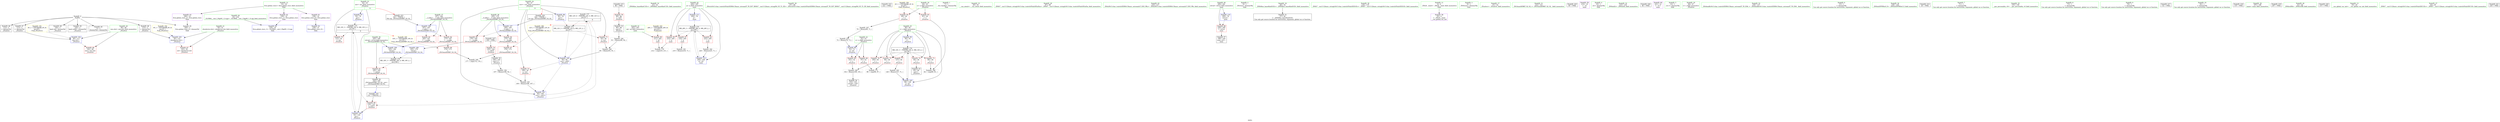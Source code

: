 digraph "SVFG" {
	label="SVFG";

	Node0x55e2393a4bf0 [shape=record,color=grey,label="{NodeID: 0\nNullPtr}"];
	Node0x55e2393a4bf0 -> Node0x55e2393bb850[style=solid];
	Node0x55e2393a4bf0 -> Node0x55e2393bb950[style=solid];
	Node0x55e2393a4bf0 -> Node0x55e2393bba20[style=solid];
	Node0x55e2393a4bf0 -> Node0x55e2393bcb10[style=solid];
	Node0x55e2393a4bf0 -> Node0x55e2393bcbe0[style=solid];
	Node0x55e2393a4bf0 -> Node0x55e2393bccb0[style=solid];
	Node0x55e2393a4bf0 -> Node0x55e2393bf260[style=solid];
	Node0x55e2393bbbf0 [shape=record,color=blue,label="{NodeID: 97\n54\<--76\nans\<--\n_Z5solvev\n}"];
	Node0x55e2393bbbf0 -> Node0x55e2393c9bb0[style=dashed];
	Node0x55e2393b9bf0 [shape=record,color=green,label="{NodeID: 14\n23\<--24\n_ZNSt8ios_base4InitC1Ev\<--_ZNSt8ios_base4InitC1Ev_field_insensitive\n}"];
	Node0x55e2393c0790 [shape=record,color=blue,label="{NodeID: 111\n204\<--76\nq\<--\nmain\n}"];
	Node0x55e2393c0790 -> Node0x55e2393caab0[style=dashed];
	Node0x55e2393ba870 [shape=record,color=green,label="{NodeID: 28\n67\<--68\n_ZStrsIcSt11char_traitsIcESaIcEERSt13basic_istreamIT_T0_ES7_RNSt7__cxx1112basic_stringIS4_S5_T1_EE\<--_ZStrsIcSt11char_traitsIcESaIcEERSt13basic_istreamIT_T0_ES7_RNSt7__cxx1112basic_stringIS4_S5_T1_EE_field_insensitive\n}"];
	Node0x55e2393bb580 [shape=record,color=green,label="{NodeID: 42\n204\<--205\nq\<--q_field_insensitive\nmain\n}"];
	Node0x55e2393bb580 -> Node0x55e2393bedf0[style=solid];
	Node0x55e2393bb580 -> Node0x55e2393beec0[style=solid];
	Node0x55e2393bb580 -> Node0x55e2393bef90[style=solid];
	Node0x55e2393bb580 -> Node0x55e2393c0790[style=solid];
	Node0x55e2393bb580 -> Node0x55e2393c0860[style=solid];
	Node0x55e2393d8eb0 [shape=record,color=black,label="{NodeID: 222\n222 = PHI()\n}"];
	Node0x55e2393bd1c0 [shape=record,color=black,label="{NodeID: 56\n162\<--185\n_ZSt3maxIiERKT_S2_S2__ret\<--\n_ZSt3maxIiERKT_S2_S2_\n|{<s0>9}}"];
	Node0x55e2393bd1c0:s0 -> Node0x55e2393d7b00[style=solid,color=blue];
	Node0x55e2393bddb0 [shape=record,color=red,label="{NodeID: 70\n131\<--54\n\<--ans\n_Z5solvev\n}"];
	Node0x55e2393c44d0 [shape=record,color=grey,label="{NodeID: 167\n70 = Binary(69, 71, )\n}"];
	Node0x55e2393c44d0 -> Node0x55e2393c38d0[style=solid];
	Node0x55e2393be910 [shape=record,color=red,label="{NodeID: 84\n175\<--169\n\<--__b.addr\n_ZSt3maxIiERKT_S2_S2_\n}"];
	Node0x55e2393be910 -> Node0x55e2393beb80[style=solid];
	Node0x55e2393b8c50 [shape=record,color=green,label="{NodeID: 1\n7\<--1\n__dso_handle\<--dummyObj\nGlob }"];
	Node0x55e2393bbcc0 [shape=record,color=blue,label="{NodeID: 98\n56\<--76\ncurr\<--\n_Z5solvev\n}"];
	Node0x55e2393bbcc0 -> Node0x55e2393ca0b0[style=dashed];
	Node0x55e2393b9cf0 [shape=record,color=green,label="{NodeID: 15\n29\<--30\n__cxa_atexit\<--__cxa_atexit_field_insensitive\n}"];
	Node0x55e2393c0860 [shape=record,color=blue,label="{NodeID: 112\n204\<--226\nq\<--inc\nmain\n}"];
	Node0x55e2393c0860 -> Node0x55e2393caab0[style=dashed];
	Node0x55e2393ba970 [shape=record,color=green,label="{NodeID: 29\n87\<--88\n_ZNSt7__cxx1112basic_stringIcSt11char_traitsIcESaIcEEixEm\<--_ZNSt7__cxx1112basic_stringIcSt11char_traitsIcESaIcEEixEm_field_insensitive\n}"];
	Node0x55e2393bb650 [shape=record,color=green,label="{NodeID: 43\n216\<--217\n_ZStlsISt11char_traitsIcEERSt13basic_ostreamIcT_ES5_PKc\<--_ZStlsISt11char_traitsIcEERSt13basic_ostreamIcT_ES5_PKc_field_insensitive\n}"];
	Node0x55e2393d8f80 [shape=record,color=black,label="{NodeID: 223\n163 = PHI(54, )\n0th arg _ZSt3maxIiERKT_S2_S2_ }"];
	Node0x55e2393d8f80 -> Node0x55e2393c0380[style=solid];
	Node0x55e2393bd290 [shape=record,color=black,label="{NodeID: 57\n199\<--229\nmain_ret\<--\nmain\n}"];
	Node0x55e2393bde80 [shape=record,color=red,label="{NodeID: 71\n93\<--56\n\<--curr\n_Z5solvev\n}"];
	Node0x55e2393bde80 -> Node0x55e2393c4350[style=solid];
	Node0x55e2393c4650 [shape=record,color=grey,label="{NodeID: 168\n82 = cmp(80, 81, )\n}"];
	Node0x55e2393be9e0 [shape=record,color=red,label="{NodeID: 85\n179\<--169\n\<--__b.addr\n_ZSt3maxIiERKT_S2_S2_\n}"];
	Node0x55e2393be9e0 -> Node0x55e2393c0520[style=solid];
	Node0x55e2393b8ce0 [shape=record,color=green,label="{NodeID: 2\n8\<--1\n_ZSt3cin\<--dummyObj\nGlob }"];
	Node0x55e2393bbd90 [shape=record,color=blue,label="{NodeID: 99\n58\<--76\ni\<--\n_Z5solvev\n}"];
	Node0x55e2393bbd90 -> Node0x55e2393ca5b0[style=dashed];
	Node0x55e2393b9df0 [shape=record,color=green,label="{NodeID: 16\n28\<--34\n_ZNSt8ios_base4InitD1Ev\<--_ZNSt8ios_base4InitD1Ev_field_insensitive\n}"];
	Node0x55e2393b9df0 -> Node0x55e2393bcd80[style=solid];
	Node0x55e2393baa70 [shape=record,color=green,label="{NodeID: 30\n118\<--119\n_ZNSt7__cxx1112basic_stringIcSt11char_traitsIcESaIcEED1Ev\<--_ZNSt7__cxx1112basic_stringIcSt11char_traitsIcESaIcEED1Ev_field_insensitive\n}"];
	Node0x55e2393bb750 [shape=record,color=green,label="{NodeID: 44\n16\<--234\n_GLOBAL__sub_I_DigiM_1_0.cpp\<--_GLOBAL__sub_I_DigiM_1_0.cpp_field_insensitive\n}"];
	Node0x55e2393bb750 -> Node0x55e2393bf160[style=solid];
	Node0x55e2393d9140 [shape=record,color=black,label="{NodeID: 224\n164 = PHI(56, )\n1st arg _ZSt3maxIiERKT_S2_S2_ }"];
	Node0x55e2393d9140 -> Node0x55e2393c0450[style=solid];
	Node0x55e2393bd360 [shape=record,color=purple,label="{NodeID: 58\n25\<--4\n\<--_ZStL8__ioinit\n__cxx_global_var_init\n}"];
	Node0x55e2393bdf50 [shape=record,color=red,label="{NodeID: 72\n108\<--56\n\<--curr\n_Z5solvev\n}"];
	Node0x55e2393bdf50 -> Node0x55e2393c41d0[style=solid];
	Node0x55e2393c47d0 [shape=record,color=grey,label="{NodeID: 169\n177 = cmp(174, 176, )\n}"];
	Node0x55e2393beab0 [shape=record,color=red,label="{NodeID: 86\n174\<--173\n\<--\n_ZSt3maxIiERKT_S2_S2_\n}"];
	Node0x55e2393beab0 -> Node0x55e2393c47d0[style=solid];
	Node0x55e2393b8d70 [shape=record,color=green,label="{NodeID: 3\n9\<--1\n_ZSt4cout\<--dummyObj\nGlob }"];
	Node0x55e2393cd8d0 [shape=record,color=yellow,style=double,label="{NodeID: 183\n26V_1 = ENCHI(MR_26V_0)\npts\{203 \}\nFun[main]}"];
	Node0x55e2393cd8d0 -> Node0x55e2393bed20[style=dashed];
	Node0x55e2393bbe60 [shape=record,color=blue,label="{NodeID: 100\n56\<--94\ncurr\<--add5\n_Z5solvev\n}"];
	Node0x55e2393bbe60 -> Node0x55e2393bdf50[style=dashed];
	Node0x55e2393bbe60 -> Node0x55e2393bbf30[style=dashed];
	Node0x55e2393bbe60 -> Node0x55e2393cb4b0[style=dashed];
	Node0x55e2393b9ef0 [shape=record,color=green,label="{NodeID: 17\n41\<--42\n_Z5solvev\<--_Z5solvev_field_insensitive\n}"];
	Node0x55e2393bab70 [shape=record,color=green,label="{NodeID: 31\n122\<--123\n_ZSt3maxIiERKT_S2_S2_\<--_ZSt3maxIiERKT_S2_S2__field_insensitive\n}"];
	Node0x55e2393bb850 [shape=record,color=black,label="{NodeID: 45\n2\<--3\ndummyVal\<--dummyVal\n}"];
	Node0x55e2393d9820 [shape=record,color=black,label="{NodeID: 225\n60 = PHI()\n}"];
	Node0x55e2393bd430 [shape=record,color=purple,label="{NodeID: 59\n214\<--10\n\<--.str\nmain\n}"];
	Node0x55e2393be020 [shape=record,color=red,label="{NodeID: 73\n80\<--58\n\<--i\n_Z5solvev\n}"];
	Node0x55e2393be020 -> Node0x55e2393c4650[style=solid];
	Node0x55e2393c4950 [shape=record,color=grey,label="{NodeID: 170\n212 = cmp(210, 211, )\n}"];
	Node0x55e2393beb80 [shape=record,color=red,label="{NodeID: 87\n176\<--175\n\<--\n_ZSt3maxIiERKT_S2_S2_\n}"];
	Node0x55e2393beb80 -> Node0x55e2393c47d0[style=solid];
	Node0x55e2393b8e00 [shape=record,color=green,label="{NodeID: 4\n10\<--1\n.str\<--dummyObj\nGlob }"];
	Node0x55e2393bbf30 [shape=record,color=blue,label="{NodeID: 101\n56\<--109\ncurr\<--sub13\n_Z5solvev\n}"];
	Node0x55e2393bbf30 -> Node0x55e2393cb4b0[style=dashed];
	Node0x55e2393b9ff0 [shape=record,color=green,label="{NodeID: 18\n44\<--45\nn\<--n_field_insensitive\n_Z5solvev\n}"];
	Node0x55e2393b9ff0 -> Node0x55e2393bd8d0[style=solid];
	Node0x55e2393b9ff0 -> Node0x55e2393bd9a0[style=solid];
	Node0x55e2393bac70 [shape=record,color=green,label="{NodeID: 32\n133\<--134\n_ZNSolsEi\<--_ZNSolsEi_field_insensitive\n}"];
	Node0x55e2393bb950 [shape=record,color=black,label="{NodeID: 46\n112\<--3\n\<--dummyVal\n_Z5solvev\n}"];
	Node0x55e2393d9920 [shape=record,color=black,label="{NodeID: 226\n66 = PHI()\n}"];
	Node0x55e2393bd500 [shape=record,color=purple,label="{NodeID: 60\n221\<--12\n\<--.str.1\nmain\n}"];
	Node0x55e2393be0f0 [shape=record,color=red,label="{NodeID: 74\n84\<--58\n\<--i\n_Z5solvev\n}"];
	Node0x55e2393be0f0 -> Node0x55e2393bce80[style=solid];
	Node0x55e2393c4ad0 [shape=record,color=grey,label="{NodeID: 171\n98 = cmp(96, 97, )\n}"];
	Node0x55e2393bec50 [shape=record,color=red,label="{NodeID: 88\n229\<--200\n\<--retval\nmain\n}"];
	Node0x55e2393bec50 -> Node0x55e2393bd290[style=solid];
	Node0x55e2393b9640 [shape=record,color=green,label="{NodeID: 5\n12\<--1\n.str.1\<--dummyObj\nGlob }"];
	Node0x55e2393cda90 [shape=record,color=yellow,style=double,label="{NodeID: 185\n10V_1 = ENCHI(MR_10V_0)\npts\{55 \}\nFun[_ZSt3maxIiERKT_S2_S2_]}"];
	Node0x55e2393cda90 -> Node0x55e2393beab0[style=dashed];
	Node0x55e2393bc000 [shape=record,color=blue,label="{NodeID: 102\n48\<--113\nexn.slot\<--\n_Z5solvev\n}"];
	Node0x55e2393bc000 -> Node0x55e2393bda70[style=dashed];
	Node0x55e2393ba0c0 [shape=record,color=green,label="{NodeID: 19\n46\<--47\ns\<--s_field_insensitive\n_Z5solvev\n}"];
	Node0x55e2393bad70 [shape=record,color=green,label="{NodeID: 33\n136\<--137\n_ZSt4endlIcSt11char_traitsIcEERSt13basic_ostreamIT_T0_ES6_\<--_ZSt4endlIcSt11char_traitsIcEERSt13basic_ostreamIT_T0_ES6__field_insensitive\n}"];
	Node0x55e2393bba20 [shape=record,color=black,label="{NodeID: 47\n113\<--3\n\<--dummyVal\n_Z5solvev\n}"];
	Node0x55e2393bba20 -> Node0x55e2393bc000[style=solid];
	Node0x55e2393d9a20 [shape=record,color=black,label="{NodeID: 227\n104 = PHI()\n}"];
	Node0x55e2393d9a20 -> Node0x55e2393be500[style=solid];
	Node0x55e2393bd5d0 [shape=record,color=purple,label="{NodeID: 61\n238\<--14\nllvm.global_ctors_0\<--llvm.global_ctors\nGlob }"];
	Node0x55e2393bd5d0 -> Node0x55e2393bf060[style=solid];
	Node0x55e2393c3750 [shape=record,color=grey,label="{NodeID: 158\n107 = Binary(106, 92, )\n}"];
	Node0x55e2393c3750 -> Node0x55e2393c41d0[style=solid];
	Node0x55e2393be1c0 [shape=record,color=red,label="{NodeID: 75\n96\<--58\n\<--i\n_Z5solvev\n}"];
	Node0x55e2393be1c0 -> Node0x55e2393c4ad0[style=solid];
	Node0x55e2393c9bb0 [shape=record,color=black,label="{NodeID: 172\nMR_10V_3 = PHI(MR_10V_4, MR_10V_2, )\npts\{55 \}\n|{|<s3>9}}"];
	Node0x55e2393c9bb0 -> Node0x55e2393bddb0[style=dashed];
	Node0x55e2393c9bb0 -> Node0x55e2393be5d0[style=dashed];
	Node0x55e2393c9bb0 -> Node0x55e2393bc1a0[style=dashed];
	Node0x55e2393c9bb0:s3 -> Node0x55e2393cda90[style=dashed,color=red];
	Node0x55e2393bed20 [shape=record,color=red,label="{NodeID: 89\n211\<--202\n\<--qt\nmain\n}"];
	Node0x55e2393bed20 -> Node0x55e2393c4950[style=solid];
	Node0x55e2393b96d0 [shape=record,color=green,label="{NodeID: 6\n15\<--1\n\<--dummyObj\nCan only get source location for instruction, argument, global var or function.}"];
	Node0x55e2393cdba0 [shape=record,color=yellow,style=double,label="{NodeID: 186\n12V_1 = ENCHI(MR_12V_0)\npts\{57 \}\nFun[_ZSt3maxIiERKT_S2_S2_]}"];
	Node0x55e2393cdba0 -> Node0x55e2393beb80[style=dashed];
	Node0x55e2393bc0d0 [shape=record,color=blue,label="{NodeID: 103\n50\<--115\nehselector.slot\<--\n_Z5solvev\n}"];
	Node0x55e2393bc0d0 -> Node0x55e2393bdb40[style=dashed];
	Node0x55e2393ba190 [shape=record,color=green,label="{NodeID: 20\n48\<--49\nexn.slot\<--exn.slot_field_insensitive\n_Z5solvev\n}"];
	Node0x55e2393ba190 -> Node0x55e2393bda70[style=solid];
	Node0x55e2393ba190 -> Node0x55e2393bc000[style=solid];
	Node0x55e2393bae70 [shape=record,color=green,label="{NodeID: 34\n138\<--139\n_ZNSolsEPFRSoS_E\<--_ZNSolsEPFRSoS_E_field_insensitive\n}"];
	Node0x55e2393d7bd0 [shape=record,color=black,label="{NodeID: 214\n26 = PHI()\n}"];
	Node0x55e2393bcb10 [shape=record,color=black,label="{NodeID: 48\n115\<--3\n\<--dummyVal\n_Z5solvev\n}"];
	Node0x55e2393bcb10 -> Node0x55e2393bc0d0[style=solid];
	Node0x55e2393bd6d0 [shape=record,color=purple,label="{NodeID: 62\n239\<--14\nllvm.global_ctors_1\<--llvm.global_ctors\nGlob }"];
	Node0x55e2393bd6d0 -> Node0x55e2393bf160[style=solid];
	Node0x55e2393c38d0 [shape=record,color=grey,label="{NodeID: 159\n72 = Binary(70, 73, )\n}"];
	Node0x55e2393c38d0 -> Node0x55e2393bbb20[style=solid];
	Node0x55e2393be290 [shape=record,color=red,label="{NodeID: 76\n100\<--58\n\<--i\n_Z5solvev\n}"];
	Node0x55e2393be290 -> Node0x55e2393c3a50[style=solid];
	Node0x55e2393ca0b0 [shape=record,color=black,label="{NodeID: 173\nMR_12V_3 = PHI(MR_12V_6, MR_12V_2, )\npts\{57 \}\n}"];
	Node0x55e2393ca0b0 -> Node0x55e2393bde80[style=dashed];
	Node0x55e2393ca0b0 -> Node0x55e2393bbe60[style=dashed];
	Node0x55e2393bedf0 [shape=record,color=red,label="{NodeID: 90\n210\<--204\n\<--q\nmain\n}"];
	Node0x55e2393bedf0 -> Node0x55e2393c4950[style=solid];
	Node0x55e2393b9760 [shape=record,color=green,label="{NodeID: 7\n71\<--1\n\<--dummyObj\nCan only get source location for instruction, argument, global var or function.}"];
	Node0x55e2393bc1a0 [shape=record,color=blue,label="{NodeID: 104\n54\<--124\nans\<--\n_Z5solvev\n}"];
	Node0x55e2393bc1a0 -> Node0x55e2393c9bb0[style=dashed];
	Node0x55e2393ba260 [shape=record,color=green,label="{NodeID: 21\n50\<--51\nehselector.slot\<--ehselector.slot_field_insensitive\n_Z5solvev\n}"];
	Node0x55e2393ba260 -> Node0x55e2393bdb40[style=solid];
	Node0x55e2393ba260 -> Node0x55e2393bc0d0[style=solid];
	Node0x55e2393baf70 [shape=record,color=green,label="{NodeID: 35\n155\<--156\n__gxx_personality_v0\<--__gxx_personality_v0_field_insensitive\n}"];
	Node0x55e2393d79a0 [shape=record,color=black,label="{NodeID: 215\n86 = PHI()\n}"];
	Node0x55e2393d79a0 -> Node0x55e2393be430[style=solid];
	Node0x55e2393bcbe0 [shape=record,color=black,label="{NodeID: 49\n144\<--3\nlpad.val\<--dummyVal\n_Z5solvev\n}"];
	Node0x55e2393bd7d0 [shape=record,color=purple,label="{NodeID: 63\n240\<--14\nllvm.global_ctors_2\<--llvm.global_ctors\nGlob }"];
	Node0x55e2393bd7d0 -> Node0x55e2393bf260[style=solid];
	Node0x55e2393c3a50 [shape=record,color=grey,label="{NodeID: 160\n102 = Binary(100, 101, )\n}"];
	Node0x55e2393c3a50 -> Node0x55e2393bd020[style=solid];
	Node0x55e2393be360 [shape=record,color=red,label="{NodeID: 77\n127\<--58\n\<--i\n_Z5solvev\n}"];
	Node0x55e2393be360 -> Node0x55e2393c3ed0[style=solid];
	Node0x55e2393ca5b0 [shape=record,color=black,label="{NodeID: 174\nMR_14V_3 = PHI(MR_14V_4, MR_14V_2, )\npts\{59 \}\n}"];
	Node0x55e2393ca5b0 -> Node0x55e2393be020[style=dashed];
	Node0x55e2393ca5b0 -> Node0x55e2393be0f0[style=dashed];
	Node0x55e2393ca5b0 -> Node0x55e2393be1c0[style=dashed];
	Node0x55e2393ca5b0 -> Node0x55e2393be290[style=dashed];
	Node0x55e2393ca5b0 -> Node0x55e2393be360[style=dashed];
	Node0x55e2393ca5b0 -> Node0x55e2393bc270[style=dashed];
	Node0x55e2393beec0 [shape=record,color=red,label="{NodeID: 91\n218\<--204\n\<--q\nmain\n}"];
	Node0x55e2393beec0 -> Node0x55e2393c3bd0[style=solid];
	Node0x55e2393b97f0 [shape=record,color=green,label="{NodeID: 8\n73\<--1\n\<--dummyObj\nCan only get source location for instruction, argument, global var or function.}"];
	Node0x55e2393bc270 [shape=record,color=blue,label="{NodeID: 105\n58\<--128\ni\<--inc\n_Z5solvev\n}"];
	Node0x55e2393bc270 -> Node0x55e2393ca5b0[style=dashed];
	Node0x55e2393ba330 [shape=record,color=green,label="{NodeID: 22\n52\<--53\nx\<--x_field_insensitive\n_Z5solvev\n}"];
	Node0x55e2393ba330 -> Node0x55e2393bdc10[style=solid];
	Node0x55e2393ba330 -> Node0x55e2393bdce0[style=solid];
	Node0x55e2393ba330 -> Node0x55e2393bbb20[style=solid];
	Node0x55e2393bb070 [shape=record,color=green,label="{NodeID: 36\n165\<--166\nretval\<--retval_field_insensitive\n_ZSt3maxIiERKT_S2_S2_\n}"];
	Node0x55e2393bb070 -> Node0x55e2393be6a0[style=solid];
	Node0x55e2393bb070 -> Node0x55e2393c0520[style=solid];
	Node0x55e2393bb070 -> Node0x55e2393c05f0[style=solid];
	Node0x55e2393d7b00 [shape=record,color=black,label="{NodeID: 216\n121 = PHI(162, )\n}"];
	Node0x55e2393d7b00 -> Node0x55e2393be5d0[style=solid];
	Node0x55e2393bccb0 [shape=record,color=black,label="{NodeID: 50\n145\<--3\nlpad.val20\<--dummyVal\n_Z5solvev\n}"];
	Node0x55e2393bd8d0 [shape=record,color=red,label="{NodeID: 64\n69\<--44\n\<--n\n_Z5solvev\n}"];
	Node0x55e2393bd8d0 -> Node0x55e2393c44d0[style=solid];
	Node0x55e2393c3bd0 [shape=record,color=grey,label="{NodeID: 161\n219 = Binary(218, 71, )\n}"];
	Node0x55e2393be430 [shape=record,color=red,label="{NodeID: 78\n89\<--86\n\<--call3\n_Z5solvev\n}"];
	Node0x55e2393be430 -> Node0x55e2393bcf50[style=solid];
	Node0x55e2393caab0 [shape=record,color=black,label="{NodeID: 175\nMR_28V_3 = PHI(MR_28V_4, MR_28V_2, )\npts\{205 \}\n}"];
	Node0x55e2393caab0 -> Node0x55e2393bedf0[style=dashed];
	Node0x55e2393caab0 -> Node0x55e2393beec0[style=dashed];
	Node0x55e2393caab0 -> Node0x55e2393bef90[style=dashed];
	Node0x55e2393caab0 -> Node0x55e2393c0860[style=dashed];
	Node0x55e2393bef90 [shape=record,color=red,label="{NodeID: 92\n225\<--204\n\<--q\nmain\n}"];
	Node0x55e2393bef90 -> Node0x55e2393c3d50[style=solid];
	Node0x55e2393b9880 [shape=record,color=green,label="{NodeID: 9\n76\<--1\n\<--dummyObj\nCan only get source location for instruction, argument, global var or function.}"];
	Node0x55e2393c0380 [shape=record,color=blue,label="{NodeID: 106\n167\<--163\n__a.addr\<--__a\n_ZSt3maxIiERKT_S2_S2_\n}"];
	Node0x55e2393c0380 -> Node0x55e2393be770[style=dashed];
	Node0x55e2393c0380 -> Node0x55e2393be840[style=dashed];
	Node0x55e2393ba400 [shape=record,color=green,label="{NodeID: 23\n54\<--55\nans\<--ans_field_insensitive\n_Z5solvev\n|{|<s3>9}}"];
	Node0x55e2393ba400 -> Node0x55e2393bddb0[style=solid];
	Node0x55e2393ba400 -> Node0x55e2393bbbf0[style=solid];
	Node0x55e2393ba400 -> Node0x55e2393bc1a0[style=solid];
	Node0x55e2393ba400:s3 -> Node0x55e2393d8f80[style=solid,color=red];
	Node0x55e2393bb140 [shape=record,color=green,label="{NodeID: 37\n167\<--168\n__a.addr\<--__a.addr_field_insensitive\n_ZSt3maxIiERKT_S2_S2_\n}"];
	Node0x55e2393bb140 -> Node0x55e2393be770[style=solid];
	Node0x55e2393bb140 -> Node0x55e2393be840[style=solid];
	Node0x55e2393bb140 -> Node0x55e2393c0380[style=solid];
	Node0x55e2393d8a40 [shape=record,color=black,label="{NodeID: 217\n132 = PHI()\n}"];
	Node0x55e2393bcd80 [shape=record,color=black,label="{NodeID: 51\n27\<--28\n\<--_ZNSt8ios_base4InitD1Ev\nCan only get source location for instruction, argument, global var or function.}"];
	Node0x55e2393bd9a0 [shape=record,color=red,label="{NodeID: 65\n81\<--44\n\<--n\n_Z5solvev\n}"];
	Node0x55e2393bd9a0 -> Node0x55e2393c4650[style=solid];
	Node0x55e2393c3d50 [shape=record,color=grey,label="{NodeID: 162\n226 = Binary(225, 71, )\n}"];
	Node0x55e2393c3d50 -> Node0x55e2393c0860[style=solid];
	Node0x55e2393be500 [shape=record,color=red,label="{NodeID: 79\n105\<--104\n\<--call10\n_Z5solvev\n}"];
	Node0x55e2393be500 -> Node0x55e2393bd0f0[style=solid];
	Node0x55e2393cafb0 [shape=record,color=black,label="{NodeID: 176\nMR_18V_3 = PHI(MR_18V_4, MR_18V_2, )\npts\{166 \}\n}"];
	Node0x55e2393cafb0 -> Node0x55e2393be6a0[style=dashed];
	Node0x55e2393bf060 [shape=record,color=blue,label="{NodeID: 93\n238\<--15\nllvm.global_ctors_0\<--\nGlob }"];
	Node0x55e2393b9910 [shape=record,color=green,label="{NodeID: 10\n92\<--1\n\<--dummyObj\nCan only get source location for instruction, argument, global var or function.}"];
	Node0x55e2393cdf20 [shape=record,color=yellow,style=double,label="{NodeID: 190\n2V_1 = ENCHI(MR_2V_0)\npts\{45 \}\nFun[_Z5solvev]}"];
	Node0x55e2393cdf20 -> Node0x55e2393bd8d0[style=dashed];
	Node0x55e2393cdf20 -> Node0x55e2393bd9a0[style=dashed];
	Node0x55e2393c0450 [shape=record,color=blue,label="{NodeID: 107\n169\<--164\n__b.addr\<--__b\n_ZSt3maxIiERKT_S2_S2_\n}"];
	Node0x55e2393c0450 -> Node0x55e2393be910[style=dashed];
	Node0x55e2393c0450 -> Node0x55e2393be9e0[style=dashed];
	Node0x55e2393ba4d0 [shape=record,color=green,label="{NodeID: 24\n56\<--57\ncurr\<--curr_field_insensitive\n_Z5solvev\n|{|<s5>9}}"];
	Node0x55e2393ba4d0 -> Node0x55e2393bde80[style=solid];
	Node0x55e2393ba4d0 -> Node0x55e2393bdf50[style=solid];
	Node0x55e2393ba4d0 -> Node0x55e2393bbcc0[style=solid];
	Node0x55e2393ba4d0 -> Node0x55e2393bbe60[style=solid];
	Node0x55e2393ba4d0 -> Node0x55e2393bbf30[style=solid];
	Node0x55e2393ba4d0:s5 -> Node0x55e2393d9140[style=solid,color=red];
	Node0x55e2393bb210 [shape=record,color=green,label="{NodeID: 38\n169\<--170\n__b.addr\<--__b.addr_field_insensitive\n_ZSt3maxIiERKT_S2_S2_\n}"];
	Node0x55e2393bb210 -> Node0x55e2393be910[style=solid];
	Node0x55e2393bb210 -> Node0x55e2393be9e0[style=solid];
	Node0x55e2393bb210 -> Node0x55e2393c0450[style=solid];
	Node0x55e2393d8b10 [shape=record,color=black,label="{NodeID: 218\n135 = PHI()\n}"];
	Node0x55e2393bce80 [shape=record,color=black,label="{NodeID: 52\n85\<--84\nconv\<--\n_Z5solvev\n}"];
	Node0x55e2393bda70 [shape=record,color=red,label="{NodeID: 66\n142\<--48\nexn\<--exn.slot\n_Z5solvev\n}"];
	Node0x55e2393c3ed0 [shape=record,color=grey,label="{NodeID: 163\n128 = Binary(127, 71, )\n}"];
	Node0x55e2393c3ed0 -> Node0x55e2393bc270[style=solid];
	Node0x55e2393be5d0 [shape=record,color=red,label="{NodeID: 80\n124\<--121\n\<--call15\n_Z5solvev\n}"];
	Node0x55e2393be5d0 -> Node0x55e2393bc1a0[style=solid];
	Node0x55e2393cb4b0 [shape=record,color=black,label="{NodeID: 177\nMR_12V_6 = PHI(MR_12V_5, MR_12V_4, )\npts\{57 \}\n|{|<s2>9}}"];
	Node0x55e2393cb4b0 -> Node0x55e2393be5d0[style=dashed];
	Node0x55e2393cb4b0 -> Node0x55e2393ca0b0[style=dashed];
	Node0x55e2393cb4b0:s2 -> Node0x55e2393cdba0[style=dashed,color=red];
	Node0x55e2393bf160 [shape=record,color=blue,label="{NodeID: 94\n239\<--16\nllvm.global_ctors_1\<--_GLOBAL__sub_I_DigiM_1_0.cpp\nGlob }"];
	Node0x55e2393b99a0 [shape=record,color=green,label="{NodeID: 11\n4\<--6\n_ZStL8__ioinit\<--_ZStL8__ioinit_field_insensitive\nGlob }"];
	Node0x55e2393b99a0 -> Node0x55e2393bd360[style=solid];
	Node0x55e2393ce030 [shape=record,color=yellow,style=double,label="{NodeID: 191\n4V_1 = ENCHI(MR_4V_0)\npts\{49 \}\nFun[_Z5solvev]}"];
	Node0x55e2393ce030 -> Node0x55e2393bc000[style=dashed];
	Node0x55e2393c0520 [shape=record,color=blue,label="{NodeID: 108\n165\<--179\nretval\<--\n_ZSt3maxIiERKT_S2_S2_\n}"];
	Node0x55e2393c0520 -> Node0x55e2393cafb0[style=dashed];
	Node0x55e2393ba5a0 [shape=record,color=green,label="{NodeID: 25\n58\<--59\ni\<--i_field_insensitive\n_Z5solvev\n}"];
	Node0x55e2393ba5a0 -> Node0x55e2393be020[style=solid];
	Node0x55e2393ba5a0 -> Node0x55e2393be0f0[style=solid];
	Node0x55e2393ba5a0 -> Node0x55e2393be1c0[style=solid];
	Node0x55e2393ba5a0 -> Node0x55e2393be290[style=solid];
	Node0x55e2393ba5a0 -> Node0x55e2393be360[style=solid];
	Node0x55e2393ba5a0 -> Node0x55e2393bbd90[style=solid];
	Node0x55e2393ba5a0 -> Node0x55e2393bc270[style=solid];
	Node0x55e2393bb2e0 [shape=record,color=green,label="{NodeID: 39\n197\<--198\nmain\<--main_field_insensitive\n}"];
	Node0x55e2393d8be0 [shape=record,color=black,label="{NodeID: 219\n207 = PHI()\n}"];
	Node0x55e2393bcf50 [shape=record,color=black,label="{NodeID: 53\n90\<--89\nconv4\<--\n_Z5solvev\n}"];
	Node0x55e2393bcf50 -> Node0x55e2393c4050[style=solid];
	Node0x55e2393bdb40 [shape=record,color=red,label="{NodeID: 67\n143\<--50\nsel\<--ehselector.slot\n_Z5solvev\n}"];
	Node0x55e2393c4050 [shape=record,color=grey,label="{NodeID: 164\n91 = Binary(90, 92, )\n}"];
	Node0x55e2393c4050 -> Node0x55e2393c4350[style=solid];
	Node0x55e2393be6a0 [shape=record,color=red,label="{NodeID: 81\n185\<--165\n\<--retval\n_ZSt3maxIiERKT_S2_S2_\n}"];
	Node0x55e2393be6a0 -> Node0x55e2393bd1c0[style=solid];
	Node0x55e2393bf260 [shape=record,color=blue, style = dotted,label="{NodeID: 95\n240\<--3\nllvm.global_ctors_2\<--dummyVal\nGlob }"];
	Node0x55e2393b9a30 [shape=record,color=green,label="{NodeID: 12\n14\<--18\nllvm.global_ctors\<--llvm.global_ctors_field_insensitive\nGlob }"];
	Node0x55e2393b9a30 -> Node0x55e2393bd5d0[style=solid];
	Node0x55e2393b9a30 -> Node0x55e2393bd6d0[style=solid];
	Node0x55e2393b9a30 -> Node0x55e2393bd7d0[style=solid];
	Node0x55e2393bf330 [shape=record,color=yellow,style=double,label="{NodeID: 192\n6V_1 = ENCHI(MR_6V_0)\npts\{51 \}\nFun[_Z5solvev]}"];
	Node0x55e2393bf330 -> Node0x55e2393bc0d0[style=dashed];
	Node0x55e2393c05f0 [shape=record,color=blue,label="{NodeID: 109\n165\<--182\nretval\<--\n_ZSt3maxIiERKT_S2_S2_\n}"];
	Node0x55e2393c05f0 -> Node0x55e2393cafb0[style=dashed];
	Node0x55e2393ba670 [shape=record,color=green,label="{NodeID: 26\n61\<--62\n_ZNSirsERi\<--_ZNSirsERi_field_insensitive\n}"];
	Node0x55e2393bb3e0 [shape=record,color=green,label="{NodeID: 40\n200\<--201\nretval\<--retval_field_insensitive\nmain\n}"];
	Node0x55e2393bb3e0 -> Node0x55e2393bec50[style=solid];
	Node0x55e2393bb3e0 -> Node0x55e2393c06c0[style=solid];
	Node0x55e2393d8cb0 [shape=record,color=black,label="{NodeID: 220\n215 = PHI()\n}"];
	Node0x55e2393bd020 [shape=record,color=black,label="{NodeID: 54\n103\<--102\nconv8\<--sub7\n_Z5solvev\n}"];
	Node0x55e2393bdc10 [shape=record,color=red,label="{NodeID: 68\n97\<--52\n\<--x\n_Z5solvev\n}"];
	Node0x55e2393bdc10 -> Node0x55e2393c4ad0[style=solid];
	Node0x55e2393c41d0 [shape=record,color=grey,label="{NodeID: 165\n109 = Binary(108, 107, )\n}"];
	Node0x55e2393c41d0 -> Node0x55e2393bbf30[style=solid];
	Node0x55e2393be770 [shape=record,color=red,label="{NodeID: 82\n173\<--167\n\<--__a.addr\n_ZSt3maxIiERKT_S2_S2_\n}"];
	Node0x55e2393be770 -> Node0x55e2393beab0[style=solid];
	Node0x55e2393bbb20 [shape=record,color=blue,label="{NodeID: 96\n52\<--72\nx\<--div\n_Z5solvev\n}"];
	Node0x55e2393bbb20 -> Node0x55e2393bdc10[style=dashed];
	Node0x55e2393bbb20 -> Node0x55e2393bdce0[style=dashed];
	Node0x55e2393b9af0 [shape=record,color=green,label="{NodeID: 13\n19\<--20\n__cxx_global_var_init\<--__cxx_global_var_init_field_insensitive\n}"];
	Node0x55e2393c06c0 [shape=record,color=blue,label="{NodeID: 110\n200\<--76\nretval\<--\nmain\n}"];
	Node0x55e2393c06c0 -> Node0x55e2393bec50[style=dashed];
	Node0x55e2393ba770 [shape=record,color=green,label="{NodeID: 27\n64\<--65\n_ZNSt7__cxx1112basic_stringIcSt11char_traitsIcESaIcEEC1Ev\<--_ZNSt7__cxx1112basic_stringIcSt11char_traitsIcESaIcEEC1Ev_field_insensitive\n}"];
	Node0x55e2393bb4b0 [shape=record,color=green,label="{NodeID: 41\n202\<--203\nqt\<--qt_field_insensitive\nmain\n}"];
	Node0x55e2393bb4b0 -> Node0x55e2393bed20[style=solid];
	Node0x55e2393d8db0 [shape=record,color=black,label="{NodeID: 221\n220 = PHI()\n}"];
	Node0x55e2393bd0f0 [shape=record,color=black,label="{NodeID: 55\n106\<--105\nconv11\<--\n_Z5solvev\n}"];
	Node0x55e2393bd0f0 -> Node0x55e2393c3750[style=solid];
	Node0x55e2393bdce0 [shape=record,color=red,label="{NodeID: 69\n101\<--52\n\<--x\n_Z5solvev\n}"];
	Node0x55e2393bdce0 -> Node0x55e2393c3a50[style=solid];
	Node0x55e2393c4350 [shape=record,color=grey,label="{NodeID: 166\n94 = Binary(93, 91, )\n}"];
	Node0x55e2393c4350 -> Node0x55e2393bbe60[style=solid];
	Node0x55e2393be840 [shape=record,color=red,label="{NodeID: 83\n182\<--167\n\<--__a.addr\n_ZSt3maxIiERKT_S2_S2_\n}"];
	Node0x55e2393be840 -> Node0x55e2393c05f0[style=solid];
}
